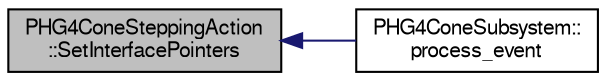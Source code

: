 digraph "PHG4ConeSteppingAction::SetInterfacePointers"
{
  bgcolor="transparent";
  edge [fontname="FreeSans",fontsize="10",labelfontname="FreeSans",labelfontsize="10"];
  node [fontname="FreeSans",fontsize="10",shape=record];
  rankdir="LR";
  Node1 [label="PHG4ConeSteppingAction\l::SetInterfacePointers",height=0.2,width=0.4,color="black", fillcolor="grey75", style="filled" fontcolor="black"];
  Node1 -> Node2 [dir="back",color="midnightblue",fontsize="10",style="solid",fontname="FreeSans"];
  Node2 [label="PHG4ConeSubsystem::\lprocess_event",height=0.2,width=0.4,color="black",URL="$d8/d6e/classPHG4ConeSubsystem.html#a759342e76dd9ab1f444ca07515c16384",tooltip="event processing "];
}
